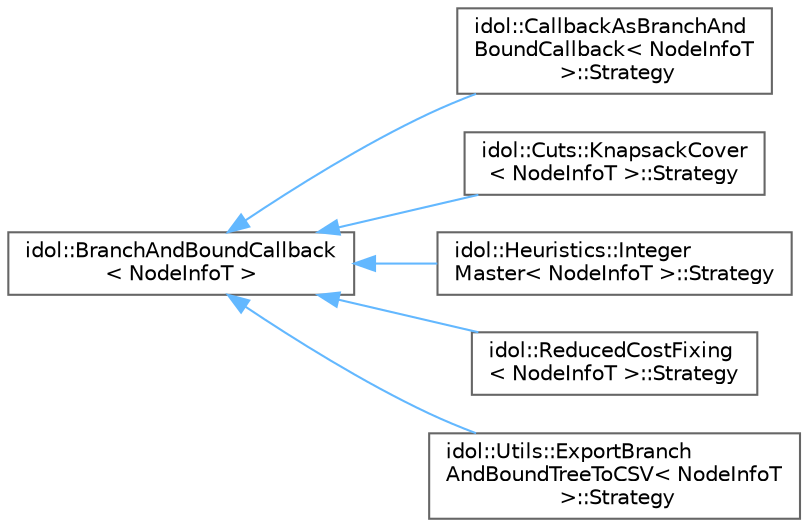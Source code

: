 digraph "Graphical Class Hierarchy"
{
 // LATEX_PDF_SIZE
  bgcolor="transparent";
  edge [fontname=Helvetica,fontsize=10,labelfontname=Helvetica,labelfontsize=10];
  node [fontname=Helvetica,fontsize=10,shape=box,height=0.2,width=0.4];
  rankdir="LR";
  Node0 [id="Node000000",label="idol::BranchAndBoundCallback\l\< NodeInfoT \>",height=0.2,width=0.4,color="grey40", fillcolor="white", style="filled",URL="$classidol_1_1BranchAndBoundCallback.html",tooltip=" "];
  Node0 -> Node1 [id="edge5_Node000000_Node000001",dir="back",color="steelblue1",style="solid",tooltip=" "];
  Node1 [id="Node000001",label="idol::CallbackAsBranchAnd\lBoundCallback\< NodeInfoT\l \>::Strategy",height=0.2,width=0.4,color="grey40", fillcolor="white", style="filled",URL="$classidol_1_1CallbackAsBranchAndBoundCallback_1_1Strategy.html",tooltip=" "];
  Node0 -> Node2 [id="edge6_Node000000_Node000002",dir="back",color="steelblue1",style="solid",tooltip=" "];
  Node2 [id="Node000002",label="idol::Cuts::KnapsackCover\l\< NodeInfoT \>::Strategy",height=0.2,width=0.4,color="grey40", fillcolor="white", style="filled",URL="$classidol_1_1Cuts_1_1KnapsackCover_1_1Strategy.html",tooltip=" "];
  Node0 -> Node3 [id="edge7_Node000000_Node000003",dir="back",color="steelblue1",style="solid",tooltip=" "];
  Node3 [id="Node000003",label="idol::Heuristics::Integer\lMaster\< NodeInfoT \>::Strategy",height=0.2,width=0.4,color="grey40", fillcolor="white", style="filled",URL="$classidol_1_1Heuristics_1_1IntegerMaster_1_1Strategy.html",tooltip=" "];
  Node0 -> Node4 [id="edge8_Node000000_Node000004",dir="back",color="steelblue1",style="solid",tooltip=" "];
  Node4 [id="Node000004",label="idol::ReducedCostFixing\l\< NodeInfoT \>::Strategy",height=0.2,width=0.4,color="grey40", fillcolor="white", style="filled",URL="$classidol_1_1ReducedCostFixing_1_1Strategy.html",tooltip=" "];
  Node0 -> Node5 [id="edge9_Node000000_Node000005",dir="back",color="steelblue1",style="solid",tooltip=" "];
  Node5 [id="Node000005",label="idol::Utils::ExportBranch\lAndBoundTreeToCSV\< NodeInfoT\l \>::Strategy",height=0.2,width=0.4,color="grey40", fillcolor="white", style="filled",URL="$classidol_1_1Utils_1_1ExportBranchAndBoundTreeToCSV_1_1Strategy.html",tooltip=" "];
}
